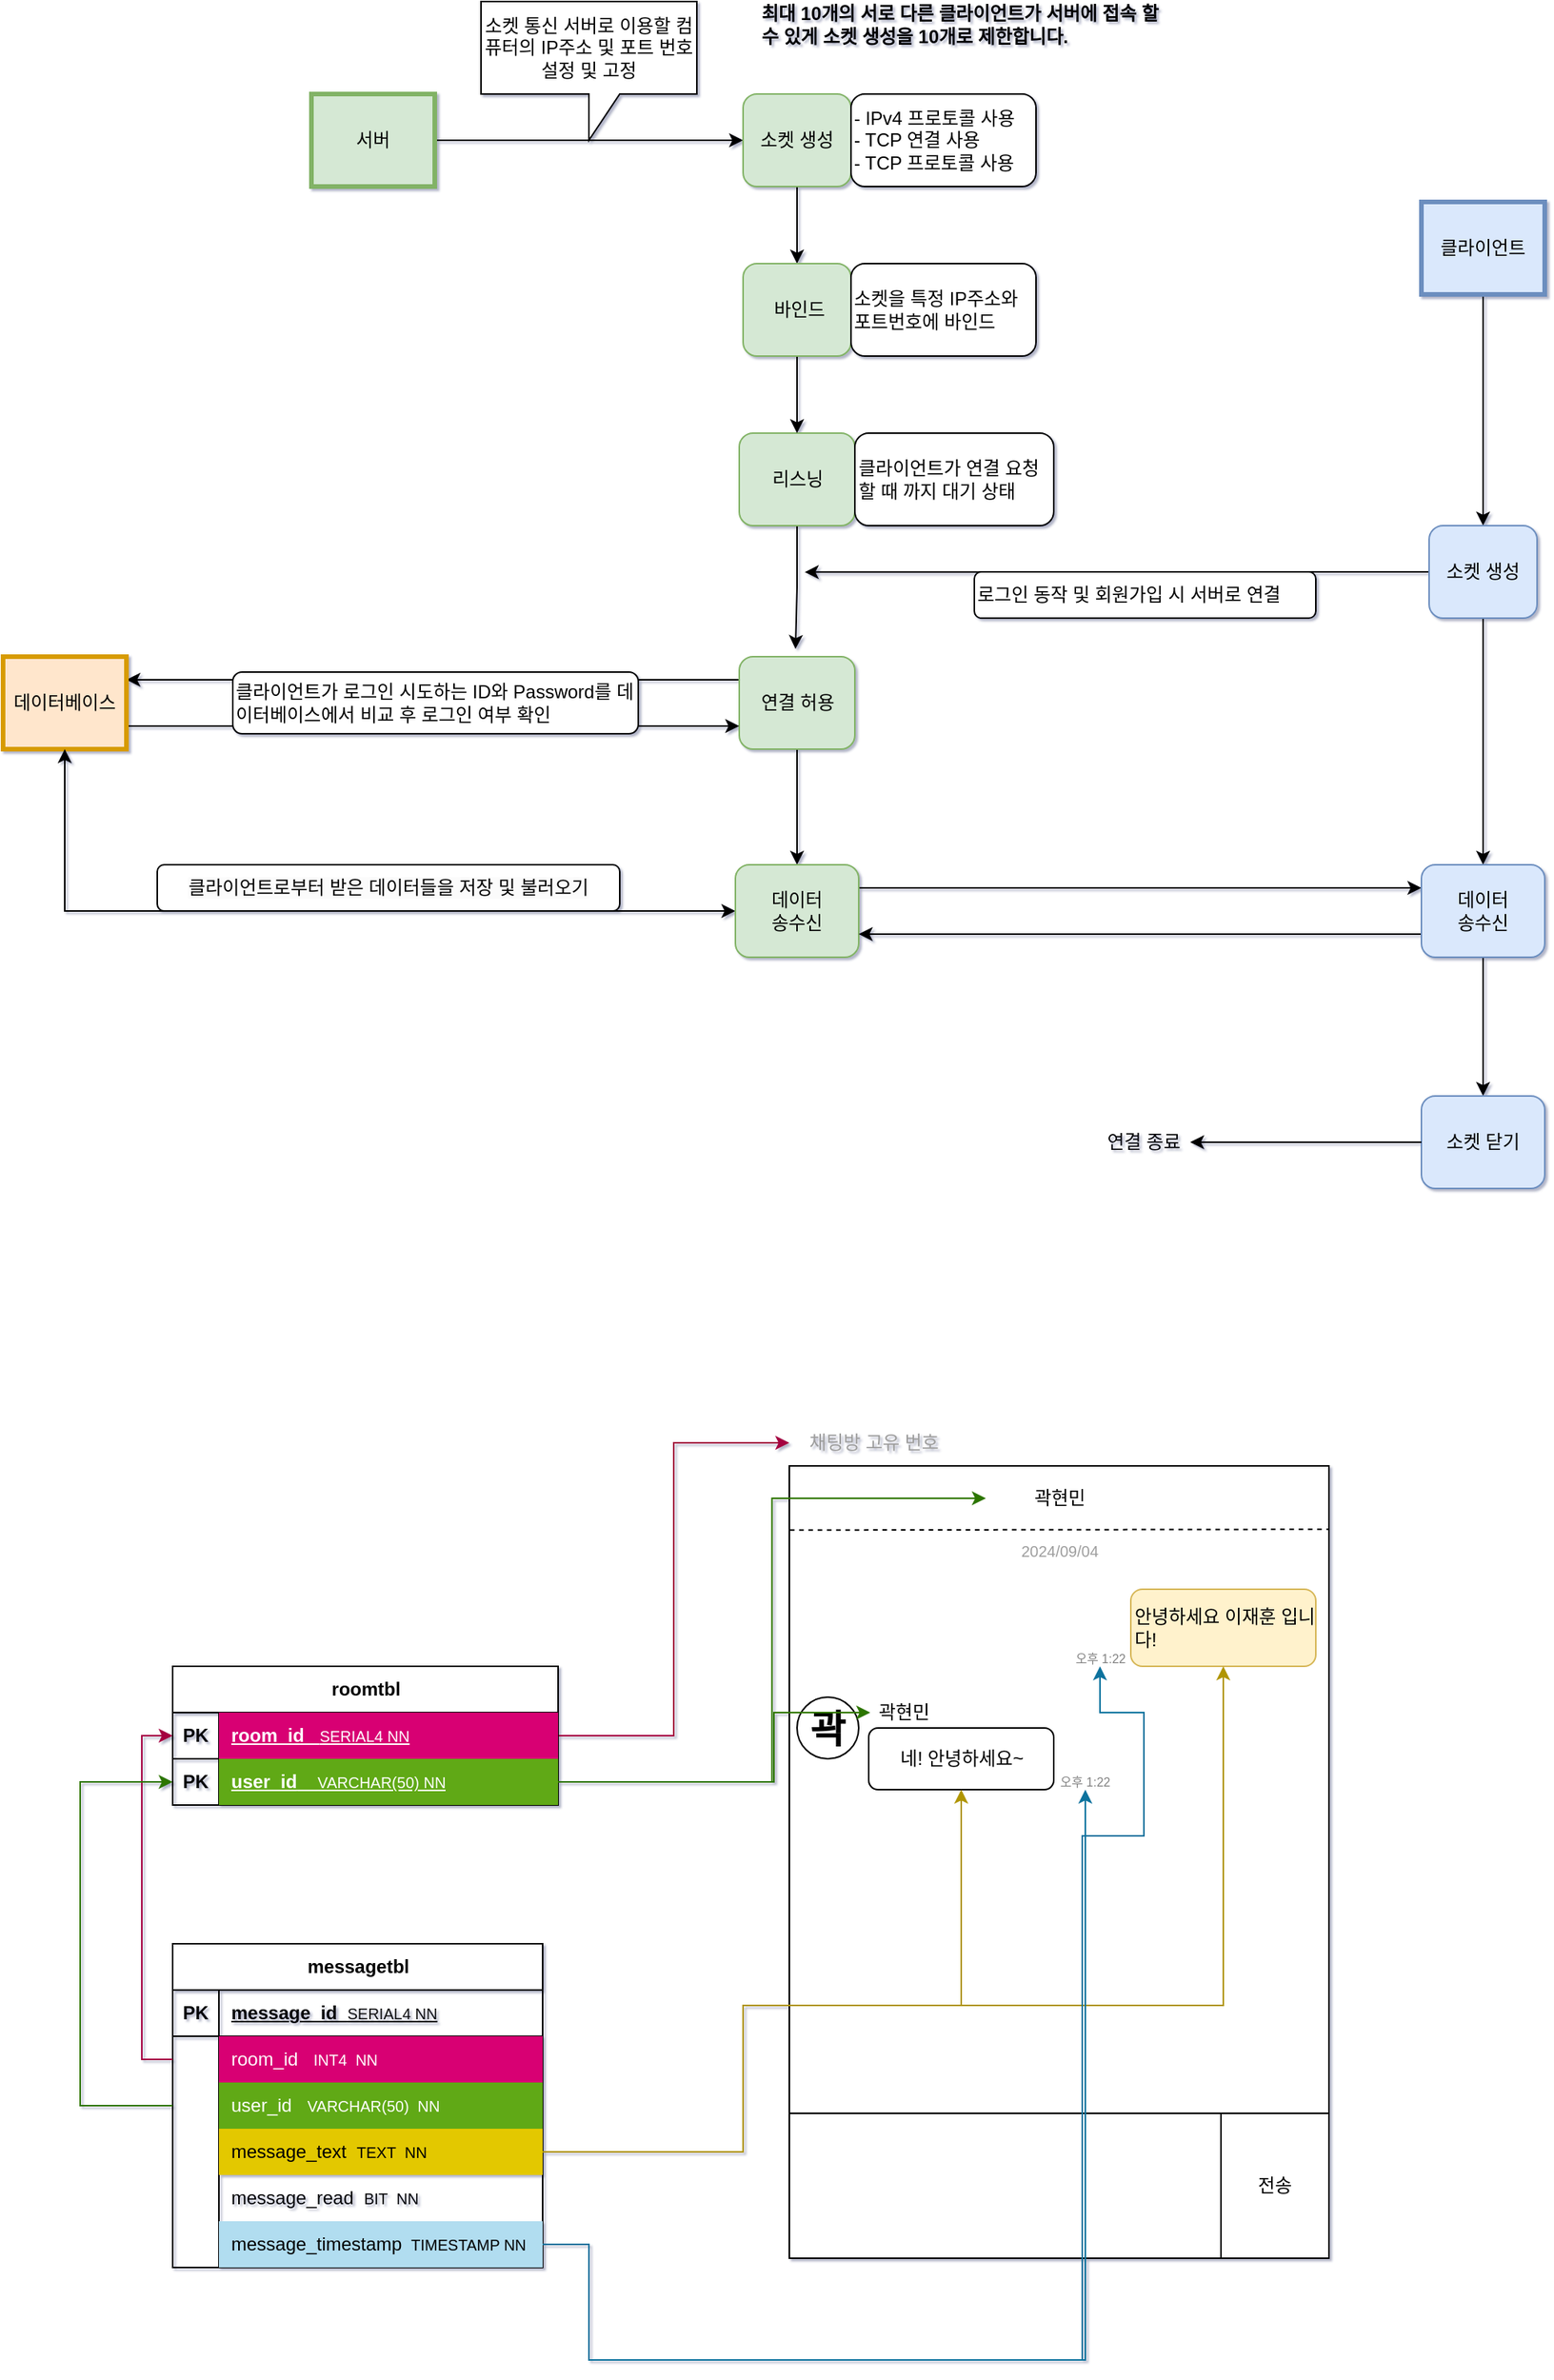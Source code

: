 <mxfile version="24.7.8">
  <diagram name="페이지-1" id="TmMRw1Ye0K6topoWtCGi">
    <mxGraphModel dx="1195" dy="643" grid="1" gridSize="10" guides="1" tooltips="1" connect="1" arrows="1" fold="1" page="1" pageScale="1" pageWidth="827" pageHeight="1169" background="#ffffff" math="0" shadow="1">
      <root>
        <mxCell id="0" />
        <mxCell id="1" parent="0" />
        <mxCell id="r1B8WvBZDqDysIyFDCDK-3" style="edgeStyle=orthogonalEdgeStyle;rounded=0;orthogonalLoop=1;jettySize=auto;html=1;exitX=1;exitY=0.5;exitDx=0;exitDy=0;" parent="1" source="r1B8WvBZDqDysIyFDCDK-2" edge="1">
          <mxGeometry relative="1" as="geometry">
            <mxPoint x="890" y="380" as="targetPoint" />
          </mxGeometry>
        </mxCell>
        <mxCell id="r1B8WvBZDqDysIyFDCDK-2" value="서버" style="rounded=0;whiteSpace=wrap;html=1;fillColor=#d5e8d4;strokeColor=#82B366;perimeterSpacing=0;strokeWidth=3;" parent="1" vertex="1">
          <mxGeometry x="610" y="350" width="80" height="60" as="geometry" />
        </mxCell>
        <mxCell id="r1B8WvBZDqDysIyFDCDK-9" style="edgeStyle=orthogonalEdgeStyle;rounded=0;orthogonalLoop=1;jettySize=auto;html=1;exitX=0.5;exitY=1;exitDx=0;exitDy=0;entryX=0.5;entryY=0;entryDx=0;entryDy=0;" parent="1" source="r1B8WvBZDqDysIyFDCDK-6" target="r1B8WvBZDqDysIyFDCDK-26" edge="1">
          <mxGeometry relative="1" as="geometry">
            <mxPoint x="925" y="498" as="targetPoint" />
          </mxGeometry>
        </mxCell>
        <mxCell id="r1B8WvBZDqDysIyFDCDK-6" value="소켓 생성" style="rounded=1;whiteSpace=wrap;html=1;fillColor=#d5e8d4;strokeColor=#82b366;" parent="1" vertex="1">
          <mxGeometry x="890" y="350" width="70" height="60" as="geometry" />
        </mxCell>
        <mxCell id="r1B8WvBZDqDysIyFDCDK-8" value="&lt;div&gt;- IPv4 프로토콜 사용&lt;/div&gt;- TCP 연결 사용&lt;div&gt;- TCP 프로토콜 사용&lt;/div&gt;" style="rounded=1;whiteSpace=wrap;html=1;align=left;" parent="1" vertex="1">
          <mxGeometry x="960" y="350" width="120" height="60" as="geometry" />
        </mxCell>
        <mxCell id="r1B8WvBZDqDysIyFDCDK-22" style="edgeStyle=orthogonalEdgeStyle;rounded=0;orthogonalLoop=1;jettySize=auto;html=1;exitX=0.5;exitY=1;exitDx=0;exitDy=0;" parent="1" source="r1B8WvBZDqDysIyFDCDK-11" edge="1">
          <mxGeometry relative="1" as="geometry">
            <mxPoint x="924" y="710" as="targetPoint" />
          </mxGeometry>
        </mxCell>
        <mxCell id="r1B8WvBZDqDysIyFDCDK-11" value="리스닝" style="rounded=1;whiteSpace=wrap;html=1;fillColor=#d5e8d4;strokeColor=#82b366;" parent="1" vertex="1">
          <mxGeometry x="887.5" y="570" width="75" height="60" as="geometry" />
        </mxCell>
        <mxCell id="r1B8WvBZDqDysIyFDCDK-12" value="클라이언트가 연결 요청할 때 까지 대기 상태" style="rounded=1;whiteSpace=wrap;html=1;align=left;" parent="1" vertex="1">
          <mxGeometry x="962.5" y="570" width="129" height="60" as="geometry" />
        </mxCell>
        <mxCell id="r1B8WvBZDqDysIyFDCDK-17" style="edgeStyle=orthogonalEdgeStyle;rounded=0;orthogonalLoop=1;jettySize=auto;html=1;exitX=0.5;exitY=1;exitDx=0;exitDy=0;entryX=0.5;entryY=0;entryDx=0;entryDy=0;" parent="1" source="r1B8WvBZDqDysIyFDCDK-15" target="r1B8WvBZDqDysIyFDCDK-19" edge="1">
          <mxGeometry relative="1" as="geometry">
            <mxPoint x="1370" y="580" as="targetPoint" />
          </mxGeometry>
        </mxCell>
        <mxCell id="r1B8WvBZDqDysIyFDCDK-15" value="클라이언트" style="rounded=0;whiteSpace=wrap;html=1;fillColor=#dae8fc;strokeColor=#6c8ebf;perimeterSpacing=0;strokeWidth=3;" parent="1" vertex="1">
          <mxGeometry x="1330" y="420" width="80" height="60" as="geometry" />
        </mxCell>
        <mxCell id="r1B8WvBZDqDysIyFDCDK-24" style="edgeStyle=orthogonalEdgeStyle;rounded=0;orthogonalLoop=1;jettySize=auto;html=1;exitX=0;exitY=0.5;exitDx=0;exitDy=0;" parent="1" source="r1B8WvBZDqDysIyFDCDK-19" edge="1">
          <mxGeometry relative="1" as="geometry">
            <mxPoint x="930" y="660.158" as="targetPoint" />
          </mxGeometry>
        </mxCell>
        <mxCell id="tfnDB9iMd_6-sK6yiwxz-1" style="edgeStyle=orthogonalEdgeStyle;rounded=0;orthogonalLoop=1;jettySize=auto;html=1;exitX=0.5;exitY=1;exitDx=0;exitDy=0;" edge="1" parent="1" source="r1B8WvBZDqDysIyFDCDK-19">
          <mxGeometry relative="1" as="geometry">
            <mxPoint x="1370" y="850" as="targetPoint" />
          </mxGeometry>
        </mxCell>
        <mxCell id="r1B8WvBZDqDysIyFDCDK-19" value="소켓 생성" style="rounded=1;whiteSpace=wrap;html=1;fillColor=#dae8fc;strokeColor=#6c8ebf;" parent="1" vertex="1">
          <mxGeometry x="1335" y="630" width="70" height="60" as="geometry" />
        </mxCell>
        <mxCell id="r1B8WvBZDqDysIyFDCDK-23" value="소켓 통신 서버로 이용할 컴퓨터의 IP주소 및 포트 번호설정 및 고정" style="shape=callout;whiteSpace=wrap;html=1;perimeter=calloutPerimeter;" parent="1" vertex="1">
          <mxGeometry x="720" y="290" width="140" height="90" as="geometry" />
        </mxCell>
        <mxCell id="r1B8WvBZDqDysIyFDCDK-27" value="" style="edgeStyle=orthogonalEdgeStyle;rounded=0;orthogonalLoop=1;jettySize=auto;html=1;entryX=0.5;entryY=0;entryDx=0;entryDy=0;" parent="1" source="r1B8WvBZDqDysIyFDCDK-26" target="r1B8WvBZDqDysIyFDCDK-11" edge="1">
          <mxGeometry relative="1" as="geometry" />
        </mxCell>
        <mxCell id="r1B8WvBZDqDysIyFDCDK-26" value="&amp;nbsp;바인드" style="rounded=1;whiteSpace=wrap;html=1;fillColor=#d5e8d4;strokeColor=#82b366;" parent="1" vertex="1">
          <mxGeometry x="890" y="460" width="70" height="60" as="geometry" />
        </mxCell>
        <mxCell id="r1B8WvBZDqDysIyFDCDK-28" value="소켓을 특정 IP주소와 포트번호에 바인드" style="rounded=1;whiteSpace=wrap;html=1;align=left;" parent="1" vertex="1">
          <mxGeometry x="960" y="460" width="120" height="60" as="geometry" />
        </mxCell>
        <mxCell id="r1B8WvBZDqDysIyFDCDK-42" style="edgeStyle=orthogonalEdgeStyle;rounded=0;orthogonalLoop=1;jettySize=auto;html=1;exitX=0;exitY=0.25;exitDx=0;exitDy=0;entryX=1;entryY=0.25;entryDx=0;entryDy=0;" parent="1" source="r1B8WvBZDqDysIyFDCDK-30" target="r1B8WvBZDqDysIyFDCDK-34" edge="1">
          <mxGeometry relative="1" as="geometry" />
        </mxCell>
        <mxCell id="tfnDB9iMd_6-sK6yiwxz-2" style="edgeStyle=orthogonalEdgeStyle;rounded=0;orthogonalLoop=1;jettySize=auto;html=1;exitX=0.5;exitY=1;exitDx=0;exitDy=0;" edge="1" parent="1" source="r1B8WvBZDqDysIyFDCDK-30">
          <mxGeometry relative="1" as="geometry">
            <mxPoint x="925" y="850" as="targetPoint" />
          </mxGeometry>
        </mxCell>
        <mxCell id="r1B8WvBZDqDysIyFDCDK-30" value="연결 허용" style="rounded=1;whiteSpace=wrap;html=1;fillColor=#d5e8d4;strokeColor=#82b366;" parent="1" vertex="1">
          <mxGeometry x="887.5" y="715" width="75" height="60" as="geometry" />
        </mxCell>
        <mxCell id="r1B8WvBZDqDysIyFDCDK-32" value="최대 10개의 서로 다른 클라이언트가 서버에 접속 할 수 있게 소켓 생성을 10개로 제한합니다." style="text;html=1;align=left;verticalAlign=middle;whiteSpace=wrap;rounded=0;fontStyle=1" parent="1" vertex="1">
          <mxGeometry x="900" y="290" width="270" height="30" as="geometry" />
        </mxCell>
        <mxCell id="r1B8WvBZDqDysIyFDCDK-44" style="edgeStyle=orthogonalEdgeStyle;rounded=0;orthogonalLoop=1;jettySize=auto;html=1;exitX=1;exitY=0.75;exitDx=0;exitDy=0;entryX=0;entryY=0.75;entryDx=0;entryDy=0;" parent="1" source="r1B8WvBZDqDysIyFDCDK-34" target="r1B8WvBZDqDysIyFDCDK-30" edge="1">
          <mxGeometry relative="1" as="geometry" />
        </mxCell>
        <mxCell id="r1B8WvBZDqDysIyFDCDK-34" value="데이터베이스" style="rounded=0;whiteSpace=wrap;html=1;fillColor=#ffe6cc;strokeColor=#d79b00;strokeWidth=3;" parent="1" vertex="1">
          <mxGeometry x="410" y="715" width="80" height="60" as="geometry" />
        </mxCell>
        <mxCell id="r1B8WvBZDqDysIyFDCDK-41" value="로그인 동작 및 회원가입 시 서버로 연결" style="rounded=1;whiteSpace=wrap;html=1;align=left;" parent="1" vertex="1">
          <mxGeometry x="1040" y="660" width="221.5" height="30" as="geometry" />
        </mxCell>
        <mxCell id="r1B8WvBZDqDysIyFDCDK-43" value="클라이언트가 로그인 시도하는 ID와 Password를 데이터베이스에서 비교 후 로그인 여부 확인" style="rounded=1;whiteSpace=wrap;html=1;align=left;" parent="1" vertex="1">
          <mxGeometry x="559" y="725" width="263" height="40" as="geometry" />
        </mxCell>
        <mxCell id="tfnDB9iMd_6-sK6yiwxz-5" style="edgeStyle=orthogonalEdgeStyle;rounded=0;orthogonalLoop=1;jettySize=auto;html=1;exitX=1;exitY=0.25;exitDx=0;exitDy=0;entryX=0;entryY=0.25;entryDx=0;entryDy=0;" edge="1" parent="1" source="tfnDB9iMd_6-sK6yiwxz-3" target="tfnDB9iMd_6-sK6yiwxz-4">
          <mxGeometry relative="1" as="geometry" />
        </mxCell>
        <mxCell id="tfnDB9iMd_6-sK6yiwxz-7" style="edgeStyle=orthogonalEdgeStyle;rounded=0;orthogonalLoop=1;jettySize=auto;html=1;exitX=0;exitY=0.5;exitDx=0;exitDy=0;entryX=0.5;entryY=1;entryDx=0;entryDy=0;startArrow=classic;startFill=1;" edge="1" parent="1" source="tfnDB9iMd_6-sK6yiwxz-3" target="r1B8WvBZDqDysIyFDCDK-34">
          <mxGeometry relative="1" as="geometry" />
        </mxCell>
        <mxCell id="tfnDB9iMd_6-sK6yiwxz-3" value="데이터&lt;div&gt;송수신&lt;/div&gt;" style="rounded=1;whiteSpace=wrap;html=1;fillColor=#d5e8d4;strokeColor=#82b366;" vertex="1" parent="1">
          <mxGeometry x="885" y="850" width="80" height="60" as="geometry" />
        </mxCell>
        <mxCell id="tfnDB9iMd_6-sK6yiwxz-6" style="edgeStyle=orthogonalEdgeStyle;rounded=0;orthogonalLoop=1;jettySize=auto;html=1;exitX=0;exitY=0.75;exitDx=0;exitDy=0;entryX=1;entryY=0.75;entryDx=0;entryDy=0;" edge="1" parent="1" source="tfnDB9iMd_6-sK6yiwxz-4" target="tfnDB9iMd_6-sK6yiwxz-3">
          <mxGeometry relative="1" as="geometry" />
        </mxCell>
        <mxCell id="tfnDB9iMd_6-sK6yiwxz-15" style="edgeStyle=orthogonalEdgeStyle;rounded=0;orthogonalLoop=1;jettySize=auto;html=1;exitX=0.5;exitY=1;exitDx=0;exitDy=0;entryX=0.5;entryY=0;entryDx=0;entryDy=0;" edge="1" parent="1" source="tfnDB9iMd_6-sK6yiwxz-4" target="tfnDB9iMd_6-sK6yiwxz-13">
          <mxGeometry relative="1" as="geometry" />
        </mxCell>
        <mxCell id="tfnDB9iMd_6-sK6yiwxz-4" value="데이터&lt;div&gt;송수신&lt;/div&gt;" style="rounded=1;whiteSpace=wrap;html=1;fillColor=#dae8fc;strokeColor=#6c8ebf;" vertex="1" parent="1">
          <mxGeometry x="1330" y="850" width="80" height="60" as="geometry" />
        </mxCell>
        <mxCell id="tfnDB9iMd_6-sK6yiwxz-9" value="&lt;span style=&quot;color: rgb(0, 0, 0); font-family: Helvetica; font-size: 12px; font-style: normal; font-variant-ligatures: normal; font-variant-caps: normal; font-weight: 400; letter-spacing: normal; orphans: 2; text-align: center; text-indent: 0px; text-transform: none; widows: 2; word-spacing: 0px; -webkit-text-stroke-width: 0px; white-space: normal; background-color: rgb(251, 251, 251); text-decoration-thickness: initial; text-decoration-style: initial; text-decoration-color: initial; display: inline !important; float: none;&quot;&gt;클라이언트로부터 받은 데이터들을 저장 및 불러오기&lt;/span&gt;" style="rounded=1;whiteSpace=wrap;html=1;" vertex="1" parent="1">
          <mxGeometry x="510" y="850" width="300" height="30" as="geometry" />
        </mxCell>
        <mxCell id="tfnDB9iMd_6-sK6yiwxz-13" value="소켓 닫기" style="rounded=1;whiteSpace=wrap;html=1;fillColor=#dae8fc;strokeColor=#6c8ebf;" vertex="1" parent="1">
          <mxGeometry x="1330" y="1000" width="80" height="60" as="geometry" />
        </mxCell>
        <mxCell id="tfnDB9iMd_6-sK6yiwxz-16" value="" style="endArrow=none;startArrow=classic;html=1;rounded=0;entryX=0;entryY=0.5;entryDx=0;entryDy=0;endFill=0;exitX=1;exitY=0.5;exitDx=0;exitDy=0;" edge="1" parent="1" source="tfnDB9iMd_6-sK6yiwxz-18" target="tfnDB9iMd_6-sK6yiwxz-13">
          <mxGeometry width="50" height="50" relative="1" as="geometry">
            <mxPoint x="1190" y="1030" as="sourcePoint" />
            <mxPoint x="1010" y="940" as="targetPoint" />
            <Array as="points">
              <mxPoint x="1210" y="1030" />
            </Array>
          </mxGeometry>
        </mxCell>
        <mxCell id="tfnDB9iMd_6-sK6yiwxz-18" value="연결 종료" style="text;html=1;align=center;verticalAlign=middle;whiteSpace=wrap;rounded=0;" vertex="1" parent="1">
          <mxGeometry x="1120" y="1015" width="60" height="30" as="geometry" />
        </mxCell>
        <mxCell id="tfnDB9iMd_6-sK6yiwxz-19" value="" style="rounded=0;whiteSpace=wrap;html=1;" vertex="1" parent="1">
          <mxGeometry x="920" y="1240" width="350" height="514" as="geometry" />
        </mxCell>
        <mxCell id="tfnDB9iMd_6-sK6yiwxz-20" value="안녕하세요 이재훈 입니다!" style="rounded=1;whiteSpace=wrap;html=1;align=left;fillColor=#fff2cc;strokeColor=#d6b656;" vertex="1" parent="1">
          <mxGeometry x="1141.5" y="1320" width="120" height="50" as="geometry" />
        </mxCell>
        <mxCell id="tfnDB9iMd_6-sK6yiwxz-22" value="곽현민" style="text;html=1;align=center;verticalAlign=middle;whiteSpace=wrap;rounded=0;" vertex="1" parent="1">
          <mxGeometry x="1047.5" y="1246" width="95" height="30" as="geometry" />
        </mxCell>
        <mxCell id="tfnDB9iMd_6-sK6yiwxz-23" value="" style="endArrow=none;dashed=1;html=1;rounded=0;entryX=0.999;entryY=0.08;entryDx=0;entryDy=0;entryPerimeter=0;exitX=0.001;exitY=0.081;exitDx=0;exitDy=0;exitPerimeter=0;" edge="1" parent="1" source="tfnDB9iMd_6-sK6yiwxz-19" target="tfnDB9iMd_6-sK6yiwxz-19">
          <mxGeometry width="50" height="50" relative="1" as="geometry">
            <mxPoint x="890" y="1570" as="sourcePoint" />
            <mxPoint x="940" y="1520" as="targetPoint" />
          </mxGeometry>
        </mxCell>
        <mxCell id="tfnDB9iMd_6-sK6yiwxz-25" value="" style="rounded=0;whiteSpace=wrap;html=1;" vertex="1" parent="1">
          <mxGeometry x="920" y="1660" width="280" height="94" as="geometry" />
        </mxCell>
        <mxCell id="tfnDB9iMd_6-sK6yiwxz-26" value="" style="endArrow=none;html=1;rounded=0;entryX=1;entryY=0;entryDx=0;entryDy=0;exitX=1;exitY=0.817;exitDx=0;exitDy=0;exitPerimeter=0;" edge="1" parent="1" source="tfnDB9iMd_6-sK6yiwxz-19" target="tfnDB9iMd_6-sK6yiwxz-25">
          <mxGeometry width="50" height="50" relative="1" as="geometry">
            <mxPoint x="890" y="1570" as="sourcePoint" />
            <mxPoint x="940" y="1520" as="targetPoint" />
          </mxGeometry>
        </mxCell>
        <mxCell id="tfnDB9iMd_6-sK6yiwxz-86" style="edgeStyle=orthogonalEdgeStyle;rounded=0;orthogonalLoop=1;jettySize=auto;html=1;exitX=1;exitY=0.5;exitDx=0;exitDy=0;entryX=0;entryY=0.5;entryDx=0;entryDy=0;fillColor=#d80073;strokeColor=#A50040;" edge="1" parent="1" source="tfnDB9iMd_6-sK6yiwxz-29" target="tfnDB9iMd_6-sK6yiwxz-56">
          <mxGeometry relative="1" as="geometry" />
        </mxCell>
        <mxCell id="tfnDB9iMd_6-sK6yiwxz-29" value="roomtbl" style="shape=table;startSize=30;container=1;collapsible=1;childLayout=tableLayout;fixedRows=1;rowLines=0;fontStyle=1;align=center;resizeLast=1;html=1;" vertex="1" parent="1">
          <mxGeometry x="520" y="1370" width="250" height="90" as="geometry" />
        </mxCell>
        <mxCell id="tfnDB9iMd_6-sK6yiwxz-30" value="" style="shape=tableRow;horizontal=0;startSize=0;swimlaneHead=0;swimlaneBody=0;fillColor=none;collapsible=0;dropTarget=0;points=[[0,0.5],[1,0.5]];portConstraint=eastwest;top=0;left=0;right=0;bottom=1;" vertex="1" parent="tfnDB9iMd_6-sK6yiwxz-29">
          <mxGeometry y="30" width="250" height="30" as="geometry" />
        </mxCell>
        <mxCell id="tfnDB9iMd_6-sK6yiwxz-31" value="PK" style="shape=partialRectangle;connectable=0;fillColor=none;top=0;left=0;bottom=0;right=0;fontStyle=1;overflow=hidden;whiteSpace=wrap;html=1;" vertex="1" parent="tfnDB9iMd_6-sK6yiwxz-30">
          <mxGeometry width="30" height="30" as="geometry">
            <mxRectangle width="30" height="30" as="alternateBounds" />
          </mxGeometry>
        </mxCell>
        <mxCell id="tfnDB9iMd_6-sK6yiwxz-32" value="room_id&amp;nbsp; &amp;nbsp;&lt;span style=&quot;font-weight: normal;&quot;&gt;&lt;font size=&quot;1&quot; style=&quot;&quot;&gt;SERIAL4 NN&lt;/font&gt;&lt;/span&gt;" style="shape=partialRectangle;connectable=0;fillColor=#d80073;top=0;left=0;bottom=0;right=0;align=left;spacingLeft=6;fontStyle=5;overflow=hidden;whiteSpace=wrap;html=1;fontColor=#ffffff;strokeColor=#A50040;" vertex="1" parent="tfnDB9iMd_6-sK6yiwxz-30">
          <mxGeometry x="30" width="220" height="30" as="geometry">
            <mxRectangle width="220" height="30" as="alternateBounds" />
          </mxGeometry>
        </mxCell>
        <mxCell id="tfnDB9iMd_6-sK6yiwxz-33" value="" style="shape=tableRow;horizontal=0;startSize=0;swimlaneHead=0;swimlaneBody=0;fillColor=none;collapsible=0;dropTarget=0;points=[[0,0.5],[1,0.5]];portConstraint=eastwest;top=0;left=0;right=0;bottom=0;" vertex="1" parent="tfnDB9iMd_6-sK6yiwxz-29">
          <mxGeometry y="60" width="250" height="30" as="geometry" />
        </mxCell>
        <mxCell id="tfnDB9iMd_6-sK6yiwxz-34" value="&lt;b&gt;PK&lt;/b&gt;" style="shape=partialRectangle;connectable=0;fillColor=none;top=0;left=0;bottom=0;right=0;editable=1;overflow=hidden;whiteSpace=wrap;html=1;" vertex="1" parent="tfnDB9iMd_6-sK6yiwxz-33">
          <mxGeometry width="30" height="30" as="geometry">
            <mxRectangle width="30" height="30" as="alternateBounds" />
          </mxGeometry>
        </mxCell>
        <mxCell id="tfnDB9iMd_6-sK6yiwxz-35" value="&lt;u&gt;&lt;b&gt;user_id&lt;/b&gt;&amp;nbsp; &amp;nbsp; &lt;font style=&quot;font-size: 10px;&quot;&gt;VARCHAR(50) NN&lt;/font&gt;&lt;/u&gt;" style="shape=partialRectangle;connectable=0;fillColor=#60a917;top=0;left=0;bottom=0;right=0;align=left;spacingLeft=6;overflow=hidden;whiteSpace=wrap;html=1;fontColor=#ffffff;strokeColor=#2D7600;" vertex="1" parent="tfnDB9iMd_6-sK6yiwxz-33">
          <mxGeometry x="30" width="220" height="30" as="geometry">
            <mxRectangle width="220" height="30" as="alternateBounds" />
          </mxGeometry>
        </mxCell>
        <mxCell id="tfnDB9iMd_6-sK6yiwxz-52" value="" style="group" vertex="1" connectable="0" parent="1">
          <mxGeometry x="925" y="1390" width="166.5" height="60" as="geometry" />
        </mxCell>
        <mxCell id="tfnDB9iMd_6-sK6yiwxz-42" value="곽현민" style="text;html=1;align=center;verticalAlign=middle;whiteSpace=wrap;rounded=0;" vertex="1" parent="tfnDB9iMd_6-sK6yiwxz-52">
          <mxGeometry x="47.5" width="42.5" height="20" as="geometry" />
        </mxCell>
        <mxCell id="tfnDB9iMd_6-sK6yiwxz-50" value="&lt;font size=&quot;1&quot; style=&quot;&quot;&gt;&lt;b style=&quot;font-size: 25px;&quot;&gt;곽&lt;/b&gt;&lt;/font&gt;" style="ellipse;whiteSpace=wrap;html=1;aspect=fixed;" vertex="1" parent="tfnDB9iMd_6-sK6yiwxz-52">
          <mxGeometry width="40" height="40" as="geometry" />
        </mxCell>
        <mxCell id="tfnDB9iMd_6-sK6yiwxz-51" value="네! 안녕하세요~" style="rounded=1;whiteSpace=wrap;html=1;" vertex="1" parent="tfnDB9iMd_6-sK6yiwxz-52">
          <mxGeometry x="46.5" y="20" width="120" height="40" as="geometry" />
        </mxCell>
        <mxCell id="tfnDB9iMd_6-sK6yiwxz-53" value="2024/09/04" style="text;html=1;align=center;verticalAlign=middle;whiteSpace=wrap;rounded=0;fontSize=10;fontColor=#9E9E9E;" vertex="1" parent="1">
          <mxGeometry x="1047.5" y="1280" width="95" height="30" as="geometry" />
        </mxCell>
        <mxCell id="tfnDB9iMd_6-sK6yiwxz-54" value="전송" style="text;html=1;align=center;verticalAlign=middle;whiteSpace=wrap;rounded=0;" vertex="1" parent="1">
          <mxGeometry x="1204.5" y="1692" width="60" height="30" as="geometry" />
        </mxCell>
        <mxCell id="tfnDB9iMd_6-sK6yiwxz-56" value="채팅방 고유 번호" style="text;html=1;align=center;verticalAlign=middle;whiteSpace=wrap;rounded=0;fontColor=#9C9C9C;" vertex="1" parent="1">
          <mxGeometry x="920" y="1210" width="110" height="30" as="geometry" />
        </mxCell>
        <mxCell id="tfnDB9iMd_6-sK6yiwxz-62" value="messagetbl" style="shape=table;startSize=30;container=1;collapsible=1;childLayout=tableLayout;fixedRows=1;rowLines=0;fontStyle=1;align=center;resizeLast=1;html=1;" vertex="1" parent="1">
          <mxGeometry x="520" y="1550" width="240" height="210" as="geometry" />
        </mxCell>
        <mxCell id="tfnDB9iMd_6-sK6yiwxz-63" value="" style="shape=tableRow;horizontal=0;startSize=0;swimlaneHead=0;swimlaneBody=0;fillColor=none;collapsible=0;dropTarget=0;points=[[0,0.5],[1,0.5]];portConstraint=eastwest;top=0;left=0;right=0;bottom=1;" vertex="1" parent="tfnDB9iMd_6-sK6yiwxz-62">
          <mxGeometry y="30" width="240" height="30" as="geometry" />
        </mxCell>
        <mxCell id="tfnDB9iMd_6-sK6yiwxz-64" value="PK" style="shape=partialRectangle;connectable=0;fillColor=none;top=0;left=0;bottom=0;right=0;fontStyle=1;overflow=hidden;whiteSpace=wrap;html=1;" vertex="1" parent="tfnDB9iMd_6-sK6yiwxz-63">
          <mxGeometry width="30" height="30" as="geometry">
            <mxRectangle width="30" height="30" as="alternateBounds" />
          </mxGeometry>
        </mxCell>
        <mxCell id="tfnDB9iMd_6-sK6yiwxz-65" value="message_id&amp;nbsp;&amp;nbsp;&lt;span style=&quot;font-size: x-small; font-weight: 400;&quot;&gt;&lt;font color=&quot;#0f0f0f&quot;&gt;SERIAL4 NN&lt;/font&gt;&lt;/span&gt;" style="shape=partialRectangle;connectable=0;fillColor=none;top=0;left=0;bottom=0;right=0;align=left;spacingLeft=6;fontStyle=5;overflow=hidden;whiteSpace=wrap;html=1;" vertex="1" parent="tfnDB9iMd_6-sK6yiwxz-63">
          <mxGeometry x="30" width="210" height="30" as="geometry">
            <mxRectangle width="210" height="30" as="alternateBounds" />
          </mxGeometry>
        </mxCell>
        <mxCell id="tfnDB9iMd_6-sK6yiwxz-66" value="" style="shape=tableRow;horizontal=0;startSize=0;swimlaneHead=0;swimlaneBody=0;fillColor=none;collapsible=0;dropTarget=0;points=[[0,0.5],[1,0.5]];portConstraint=eastwest;top=0;left=0;right=0;bottom=0;" vertex="1" parent="tfnDB9iMd_6-sK6yiwxz-62">
          <mxGeometry y="60" width="240" height="30" as="geometry" />
        </mxCell>
        <mxCell id="tfnDB9iMd_6-sK6yiwxz-67" value="" style="shape=partialRectangle;connectable=0;fillColor=none;top=0;left=0;bottom=0;right=0;editable=1;overflow=hidden;whiteSpace=wrap;html=1;" vertex="1" parent="tfnDB9iMd_6-sK6yiwxz-66">
          <mxGeometry width="30" height="30" as="geometry">
            <mxRectangle width="30" height="30" as="alternateBounds" />
          </mxGeometry>
        </mxCell>
        <mxCell id="tfnDB9iMd_6-sK6yiwxz-68" value="room_id&amp;nbsp; &amp;nbsp;&lt;font style=&quot;font-size: 10px;&quot;&gt;INT4&amp;nbsp; NN&lt;/font&gt;" style="shape=partialRectangle;connectable=0;fillColor=#d80073;top=0;left=0;bottom=0;right=0;align=left;spacingLeft=6;overflow=hidden;whiteSpace=wrap;html=1;fontColor=#ffffff;strokeColor=#A50040;" vertex="1" parent="tfnDB9iMd_6-sK6yiwxz-66">
          <mxGeometry x="30" width="210" height="30" as="geometry">
            <mxRectangle width="210" height="30" as="alternateBounds" />
          </mxGeometry>
        </mxCell>
        <mxCell id="tfnDB9iMd_6-sK6yiwxz-69" value="" style="shape=tableRow;horizontal=0;startSize=0;swimlaneHead=0;swimlaneBody=0;fillColor=none;collapsible=0;dropTarget=0;points=[[0,0.5],[1,0.5]];portConstraint=eastwest;top=0;left=0;right=0;bottom=0;" vertex="1" parent="tfnDB9iMd_6-sK6yiwxz-62">
          <mxGeometry y="90" width="240" height="30" as="geometry" />
        </mxCell>
        <mxCell id="tfnDB9iMd_6-sK6yiwxz-70" value="" style="shape=partialRectangle;connectable=0;fillColor=none;top=0;left=0;bottom=0;right=0;editable=1;overflow=hidden;whiteSpace=wrap;html=1;" vertex="1" parent="tfnDB9iMd_6-sK6yiwxz-69">
          <mxGeometry width="30" height="30" as="geometry">
            <mxRectangle width="30" height="30" as="alternateBounds" />
          </mxGeometry>
        </mxCell>
        <mxCell id="tfnDB9iMd_6-sK6yiwxz-71" value="user_id&amp;nbsp; &amp;nbsp;&lt;font style=&quot;font-size: 10px;&quot;&gt;VARCHAR(50)&amp;nbsp; NN&lt;/font&gt;" style="shape=partialRectangle;connectable=0;fillColor=#60a917;top=0;left=0;bottom=0;right=0;align=left;spacingLeft=6;overflow=hidden;whiteSpace=wrap;html=1;fontColor=#ffffff;strokeColor=#2D7600;" vertex="1" parent="tfnDB9iMd_6-sK6yiwxz-69">
          <mxGeometry x="30" width="210" height="30" as="geometry">
            <mxRectangle width="210" height="30" as="alternateBounds" />
          </mxGeometry>
        </mxCell>
        <mxCell id="tfnDB9iMd_6-sK6yiwxz-72" value="" style="shape=tableRow;horizontal=0;startSize=0;swimlaneHead=0;swimlaneBody=0;fillColor=none;collapsible=0;dropTarget=0;points=[[0,0.5],[1,0.5]];portConstraint=eastwest;top=0;left=0;right=0;bottom=0;" vertex="1" parent="tfnDB9iMd_6-sK6yiwxz-62">
          <mxGeometry y="120" width="240" height="30" as="geometry" />
        </mxCell>
        <mxCell id="tfnDB9iMd_6-sK6yiwxz-73" value="" style="shape=partialRectangle;connectable=0;fillColor=none;top=0;left=0;bottom=0;right=0;editable=1;overflow=hidden;whiteSpace=wrap;html=1;" vertex="1" parent="tfnDB9iMd_6-sK6yiwxz-72">
          <mxGeometry width="30" height="30" as="geometry">
            <mxRectangle width="30" height="30" as="alternateBounds" />
          </mxGeometry>
        </mxCell>
        <mxCell id="tfnDB9iMd_6-sK6yiwxz-74" value="message_text&amp;nbsp; &lt;font style=&quot;font-size: 10px;&quot;&gt;TEXT&amp;nbsp; NN&lt;/font&gt;" style="shape=partialRectangle;connectable=0;fillColor=#e3c800;top=0;left=0;bottom=0;right=0;align=left;spacingLeft=6;overflow=hidden;whiteSpace=wrap;html=1;fontColor=#000000;strokeColor=#B09500;" vertex="1" parent="tfnDB9iMd_6-sK6yiwxz-72">
          <mxGeometry x="30" width="210" height="30" as="geometry">
            <mxRectangle width="210" height="30" as="alternateBounds" />
          </mxGeometry>
        </mxCell>
        <mxCell id="tfnDB9iMd_6-sK6yiwxz-75" style="shape=tableRow;horizontal=0;startSize=0;swimlaneHead=0;swimlaneBody=0;fillColor=none;collapsible=0;dropTarget=0;points=[[0,0.5],[1,0.5]];portConstraint=eastwest;top=0;left=0;right=0;bottom=0;" vertex="1" parent="tfnDB9iMd_6-sK6yiwxz-62">
          <mxGeometry y="150" width="240" height="30" as="geometry" />
        </mxCell>
        <mxCell id="tfnDB9iMd_6-sK6yiwxz-76" style="shape=partialRectangle;connectable=0;fillColor=none;top=0;left=0;bottom=0;right=0;editable=1;overflow=hidden;whiteSpace=wrap;html=1;" vertex="1" parent="tfnDB9iMd_6-sK6yiwxz-75">
          <mxGeometry width="30" height="30" as="geometry">
            <mxRectangle width="30" height="30" as="alternateBounds" />
          </mxGeometry>
        </mxCell>
        <mxCell id="tfnDB9iMd_6-sK6yiwxz-77" value="message_read&amp;nbsp; &lt;font style=&quot;font-size: 10px;&quot;&gt;BIT&amp;nbsp; NN&lt;/font&gt;" style="shape=partialRectangle;connectable=0;fillColor=none;top=0;left=0;bottom=0;right=0;align=left;spacingLeft=6;overflow=hidden;whiteSpace=wrap;html=1;" vertex="1" parent="tfnDB9iMd_6-sK6yiwxz-75">
          <mxGeometry x="30" width="210" height="30" as="geometry">
            <mxRectangle width="210" height="30" as="alternateBounds" />
          </mxGeometry>
        </mxCell>
        <mxCell id="tfnDB9iMd_6-sK6yiwxz-89" style="shape=tableRow;horizontal=0;startSize=0;swimlaneHead=0;swimlaneBody=0;fillColor=none;collapsible=0;dropTarget=0;points=[[0,0.5],[1,0.5]];portConstraint=eastwest;top=0;left=0;right=0;bottom=0;" vertex="1" parent="tfnDB9iMd_6-sK6yiwxz-62">
          <mxGeometry y="180" width="240" height="30" as="geometry" />
        </mxCell>
        <mxCell id="tfnDB9iMd_6-sK6yiwxz-90" style="shape=partialRectangle;connectable=0;fillColor=none;top=0;left=0;bottom=0;right=0;editable=1;overflow=hidden;whiteSpace=wrap;html=1;" vertex="1" parent="tfnDB9iMd_6-sK6yiwxz-89">
          <mxGeometry width="30" height="30" as="geometry">
            <mxRectangle width="30" height="30" as="alternateBounds" />
          </mxGeometry>
        </mxCell>
        <mxCell id="tfnDB9iMd_6-sK6yiwxz-91" value="message_timestamp&amp;nbsp;&lt;font style=&quot;font-size: 10px;&quot;&gt; TIMESTAMP NN&lt;/font&gt;" style="shape=partialRectangle;connectable=0;fillColor=#b1ddf0;top=0;left=0;bottom=0;right=0;align=left;spacingLeft=6;overflow=hidden;whiteSpace=wrap;html=1;strokeColor=#10739e;" vertex="1" parent="tfnDB9iMd_6-sK6yiwxz-89">
          <mxGeometry x="30" width="210" height="30" as="geometry">
            <mxRectangle width="210" height="30" as="alternateBounds" />
          </mxGeometry>
        </mxCell>
        <mxCell id="tfnDB9iMd_6-sK6yiwxz-78" value="오후 1:22" style="text;html=1;align=center;verticalAlign=middle;whiteSpace=wrap;rounded=0;fontColor=#828282;fontSize=8;" vertex="1" parent="1">
          <mxGeometry x="1101.5" y="1360" width="40" height="10" as="geometry" />
        </mxCell>
        <mxCell id="tfnDB9iMd_6-sK6yiwxz-79" value="오후 1:22" style="text;html=1;align=center;verticalAlign=middle;whiteSpace=wrap;rounded=0;fontColor=#828282;fontSize=8;" vertex="1" parent="1">
          <mxGeometry x="1091.5" y="1440" width="40" height="10" as="geometry" />
        </mxCell>
        <mxCell id="tfnDB9iMd_6-sK6yiwxz-87" style="edgeStyle=orthogonalEdgeStyle;rounded=0;orthogonalLoop=1;jettySize=auto;html=1;exitX=1;exitY=0.5;exitDx=0;exitDy=0;entryX=0;entryY=0.5;entryDx=0;entryDy=0;fillColor=#60a917;strokeColor=#2D7600;" edge="1" parent="1" source="tfnDB9iMd_6-sK6yiwxz-33" target="tfnDB9iMd_6-sK6yiwxz-42">
          <mxGeometry relative="1" as="geometry">
            <Array as="points">
              <mxPoint x="910" y="1445" />
              <mxPoint x="910" y="1400" />
            </Array>
          </mxGeometry>
        </mxCell>
        <mxCell id="tfnDB9iMd_6-sK6yiwxz-88" style="edgeStyle=orthogonalEdgeStyle;rounded=0;orthogonalLoop=1;jettySize=auto;html=1;exitX=1;exitY=0.5;exitDx=0;exitDy=0;entryX=0;entryY=0.5;entryDx=0;entryDy=0;fillColor=#60a917;strokeColor=#2D7600;" edge="1" parent="1" source="tfnDB9iMd_6-sK6yiwxz-33" target="tfnDB9iMd_6-sK6yiwxz-22">
          <mxGeometry relative="1" as="geometry" />
        </mxCell>
        <mxCell id="tfnDB9iMd_6-sK6yiwxz-97" style="edgeStyle=orthogonalEdgeStyle;rounded=0;orthogonalLoop=1;jettySize=auto;html=1;exitX=0;exitY=0.5;exitDx=0;exitDy=0;entryX=0;entryY=0.5;entryDx=0;entryDy=0;fillColor=#d80073;strokeColor=#A50040;" edge="1" parent="1" source="tfnDB9iMd_6-sK6yiwxz-66" target="tfnDB9iMd_6-sK6yiwxz-30">
          <mxGeometry relative="1" as="geometry" />
        </mxCell>
        <mxCell id="tfnDB9iMd_6-sK6yiwxz-98" style="edgeStyle=orthogonalEdgeStyle;rounded=0;orthogonalLoop=1;jettySize=auto;html=1;exitX=0;exitY=0.5;exitDx=0;exitDy=0;entryX=0;entryY=0.5;entryDx=0;entryDy=0;fillColor=#60a917;strokeColor=#2D7600;" edge="1" parent="1" source="tfnDB9iMd_6-sK6yiwxz-69" target="tfnDB9iMd_6-sK6yiwxz-33">
          <mxGeometry relative="1" as="geometry">
            <Array as="points">
              <mxPoint x="460" y="1655" />
              <mxPoint x="460" y="1445" />
            </Array>
          </mxGeometry>
        </mxCell>
        <mxCell id="tfnDB9iMd_6-sK6yiwxz-99" style="edgeStyle=orthogonalEdgeStyle;rounded=0;orthogonalLoop=1;jettySize=auto;html=1;exitX=1;exitY=0.5;exitDx=0;exitDy=0;entryX=0.5;entryY=1;entryDx=0;entryDy=0;fillColor=#e3c800;strokeColor=#B09500;" edge="1" parent="1" source="tfnDB9iMd_6-sK6yiwxz-72" target="tfnDB9iMd_6-sK6yiwxz-51">
          <mxGeometry relative="1" as="geometry">
            <Array as="points">
              <mxPoint x="890" y="1685" />
              <mxPoint x="890" y="1590" />
              <mxPoint x="1032" y="1590" />
            </Array>
          </mxGeometry>
        </mxCell>
        <mxCell id="tfnDB9iMd_6-sK6yiwxz-100" style="edgeStyle=orthogonalEdgeStyle;rounded=0;orthogonalLoop=1;jettySize=auto;html=1;exitX=1;exitY=0.5;exitDx=0;exitDy=0;entryX=0.5;entryY=1;entryDx=0;entryDy=0;fillColor=#e3c800;strokeColor=#B09500;" edge="1" parent="1" source="tfnDB9iMd_6-sK6yiwxz-72" target="tfnDB9iMd_6-sK6yiwxz-20">
          <mxGeometry relative="1" as="geometry">
            <Array as="points">
              <mxPoint x="890" y="1685" />
              <mxPoint x="890" y="1590" />
              <mxPoint x="1202" y="1590" />
            </Array>
          </mxGeometry>
        </mxCell>
        <mxCell id="tfnDB9iMd_6-sK6yiwxz-105" style="edgeStyle=orthogonalEdgeStyle;rounded=0;orthogonalLoop=1;jettySize=auto;html=1;exitX=1;exitY=0.5;exitDx=0;exitDy=0;entryX=0.5;entryY=1;entryDx=0;entryDy=0;fillColor=#b1ddf0;strokeColor=#10739e;" edge="1" parent="1" source="tfnDB9iMd_6-sK6yiwxz-89" target="tfnDB9iMd_6-sK6yiwxz-79">
          <mxGeometry relative="1" as="geometry">
            <mxPoint x="830" y="1711.667" as="targetPoint" />
            <Array as="points">
              <mxPoint x="790" y="1745" />
              <mxPoint x="790" y="1820" />
              <mxPoint x="1112" y="1820" />
              <mxPoint x="1112" y="1450" />
            </Array>
          </mxGeometry>
        </mxCell>
        <mxCell id="tfnDB9iMd_6-sK6yiwxz-106" style="edgeStyle=orthogonalEdgeStyle;rounded=0;orthogonalLoop=1;jettySize=auto;html=1;exitX=1;exitY=0.5;exitDx=0;exitDy=0;entryX=0.5;entryY=1;entryDx=0;entryDy=0;fillColor=#b1ddf0;strokeColor=#10739e;" edge="1" parent="1" source="tfnDB9iMd_6-sK6yiwxz-89" target="tfnDB9iMd_6-sK6yiwxz-78">
          <mxGeometry relative="1" as="geometry">
            <mxPoint x="1110" y="1490" as="targetPoint" />
            <Array as="points">
              <mxPoint x="790" y="1745" />
              <mxPoint x="790" y="1820" />
              <mxPoint x="1110" y="1820" />
              <mxPoint x="1110" y="1480" />
              <mxPoint x="1150" y="1480" />
              <mxPoint x="1150" y="1400" />
              <mxPoint x="1122" y="1400" />
            </Array>
          </mxGeometry>
        </mxCell>
      </root>
    </mxGraphModel>
  </diagram>
</mxfile>
